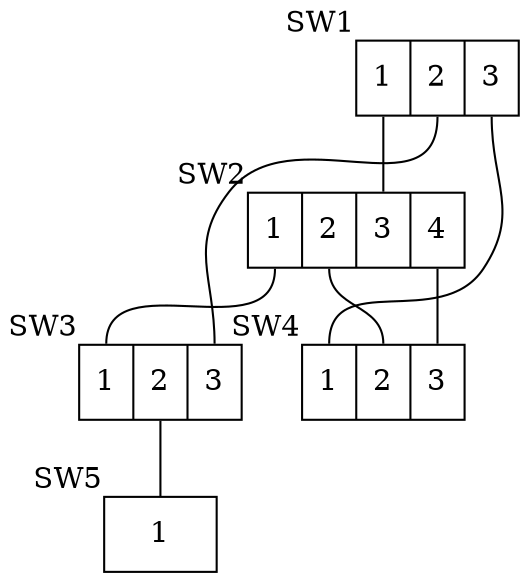 // A dot file of a 5-switch network
// Switches' shape and labels are useful for displaying the switch ports

graph MG {
  node [shape=record]
  
  SW1 [label="<1>1|<2>2|<3>3" mac="00:00:00:00:00:01" priority=32768 xlabel=SW1]
  SW2 [label="<1>1|<2>2|<3>3|<4>4" mac="00:00:00:00:00:02" priority=32768 xlabel=SW2]
  SW3 [label="<1>1|<2>2|<3>3" mac="00:00:00:00:00:03" priority=32768 xlabel=SW3]
  SW4 [label="<1>1|<2>2|<3>3" mac="00:00:00:00:00:04" priority=32768 xlabel=SW4]
  SW5 [label="<1>1" mac="00:00:00:00:00:05" priority=32768 xlabel=SW5]

  SW1:1 -- SW2:3 [speed=1000];
  SW1:2 -- SW3:3 [speed=100];
  SW1:3 -- SW4:1 [speed=100];

  SW2:1 -- SW3:1 [speed=100];
  SW2:2 -- SW4:2 [speed=100];
  SW2:4 -- SW4:3 [speed=100];

  SW3:2 -- SW5:1 [speed=100]; 
  
}

